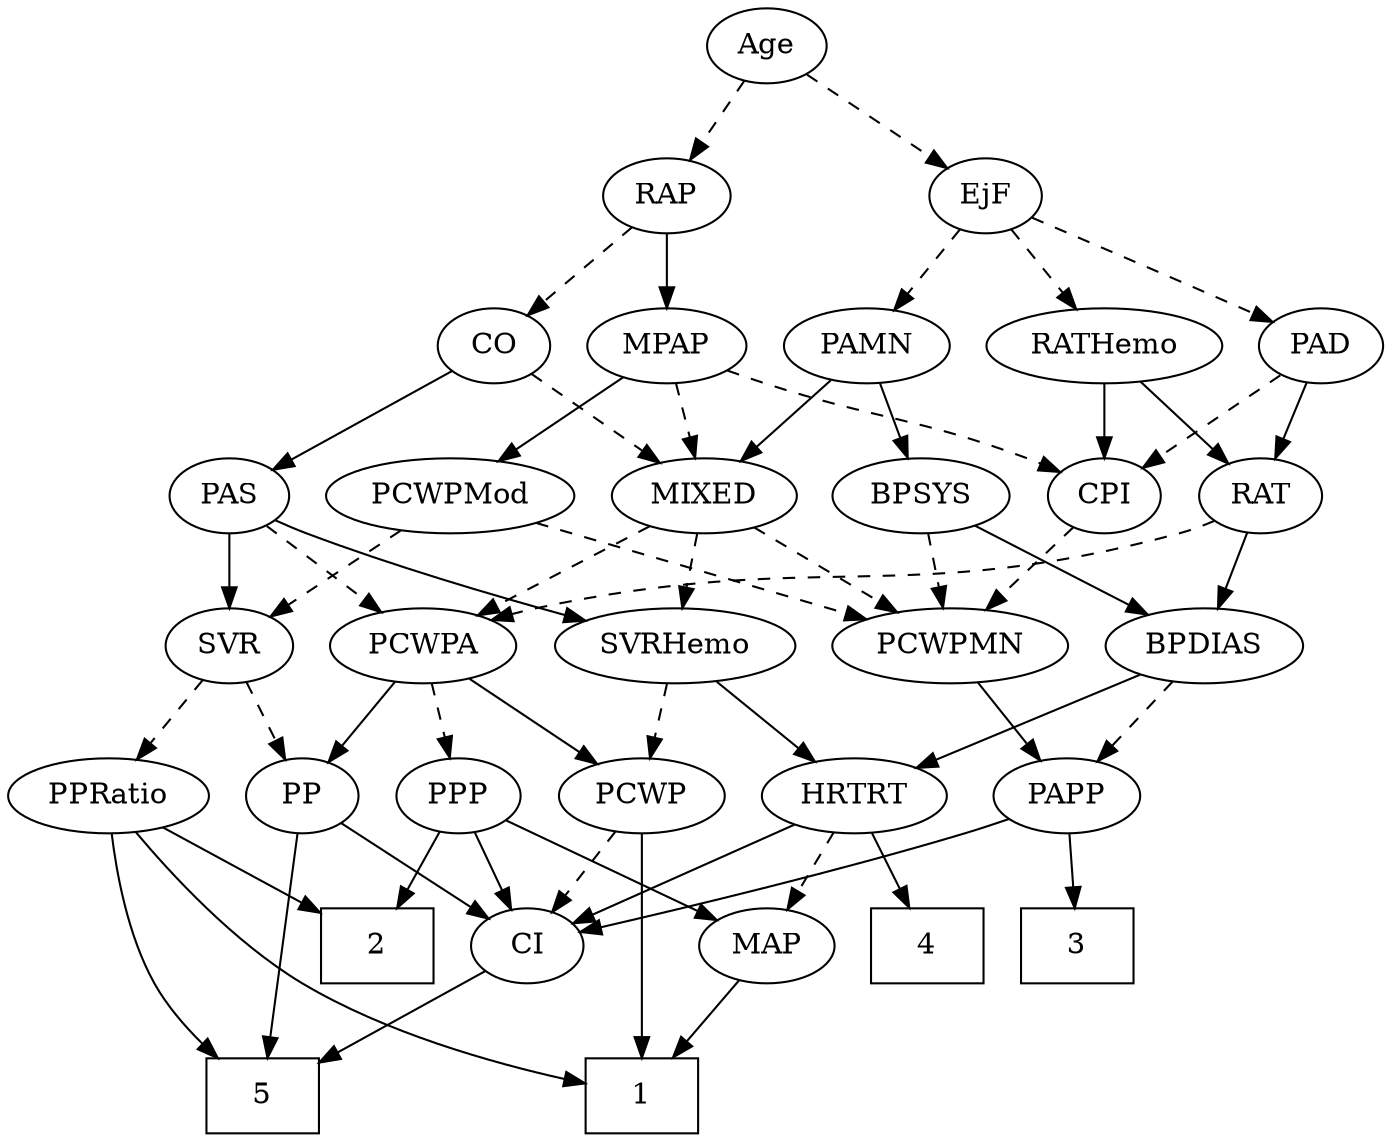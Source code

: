 strict digraph {
	graph [bb="0,0,604.24,540"];
	node [label="\N"];
	1	[height=0.5,
		pos="276.65,18",
		shape=box,
		width=0.75];
	2	[height=0.5,
		pos="149.65,90",
		shape=box,
		width=0.75];
	3	[height=0.5,
		pos="483.65,90",
		shape=box,
		width=0.75];
	4	[height=0.5,
		pos="411.65,90",
		shape=box,
		width=0.75];
	5	[height=0.5,
		pos="94.646,18",
		shape=box,
		width=0.75];
	Age	[height=0.5,
		pos="330.65,522",
		width=0.75];
	EjF	[height=0.5,
		pos="427.65,450",
		width=0.75];
	Age -> EjF	[pos="e,409.97,463.76 348.44,508.16 363.34,497.41 384.82,481.91 401.65,469.76",
		style=dashed];
	RAP	[height=0.5,
		pos="286.65,450",
		width=0.77632];
	Age -> RAP	[pos="e,296.9,467.31 320.66,505.12 315.23,496.47 308.38,485.58 302.26,475.83",
		style=dashed];
	PAD	[height=0.5,
		pos="575.65,378",
		width=0.79437];
	EjF -> PAD	[pos="e,553.13,389.65 449.17,438.82 474.09,427.03 515.37,407.51 543.96,393.99",
		style=dashed];
	PAMN	[height=0.5,
		pos="375.65,378",
		width=1.011];
	EjF -> PAMN	[pos="e,387.88,395.47 416.11,433.46 409.63,424.74 401.39,413.65 394.04,403.76",
		style=dashed];
	RATHemo	[height=0.5,
		pos="479.65,378",
		width=1.3721];
	EjF -> RATHemo	[pos="e,467.41,395.47 439.19,433.46 445.67,424.74 453.9,413.65 461.25,403.76",
		style=dashed];
	MPAP	[height=0.5,
		pos="286.65,378",
		width=0.97491];
	RAP -> MPAP	[pos="e,286.65,396.1 286.65,431.7 286.65,423.98 286.65,414.71 286.65,406.11",
		style=solid];
	CO	[height=0.5,
		pos="206.65,378",
		width=0.75];
	RAP -> CO	[pos="e,222.54,392.91 270.46,434.83 258.89,424.71 243.14,410.93 230.18,399.59",
		style=dashed];
	MIXED	[height=0.5,
		pos="300.65,306",
		width=1.1193];
	PCWPA	[height=0.5,
		pos="181.65,234",
		width=1.1555];
	MIXED -> PCWPA	[pos="e,205.52,249.04 277.14,291.17 259.16,280.6 234.17,265.9 214.26,254.19",
		style=dashed];
	PCWPMN	[height=0.5,
		pos="409.65,234",
		width=1.3902];
	MIXED -> PCWPMN	[pos="e,386.11,250.11 322.7,290.83 338.38,280.76 359.7,267.08 377.3,255.77",
		style=dashed];
	SVRHemo	[height=0.5,
		pos="291.65,234",
		width=1.3902];
	MIXED -> SVRHemo	[pos="e,293.85,252.1 298.42,287.7 297.43,279.98 296.24,270.71 295.13,262.11",
		style=dashed];
	MPAP -> MIXED	[pos="e,297.19,324.28 290.04,360.05 291.58,352.35 293.44,343.03 295.17,334.36",
		style=dashed];
	CPI	[height=0.5,
		pos="479.65,306",
		width=0.75];
	MPAP -> CPI	[pos="e,458.53,317.54 313.54,366.31 319.17,364.16 325.08,361.96 330.65,360 380.36,342.49 394.6,343.3 443.65,324 445.48,323.28 447.35,322.51 \
449.23,321.71",
		style=dashed];
	PCWPMod	[height=0.5,
		pos="190.65,306",
		width=1.4443];
	MPAP -> PCWPMod	[pos="e,212.05,322.61 267.22,362.83 253.72,352.99 235.48,339.69 220.19,328.54",
		style=solid];
	BPSYS	[height=0.5,
		pos="396.65,306",
		width=1.0471];
	BPSYS -> PCWPMN	[pos="e,406.44,252.28 399.79,288.05 401.23,280.35 402.96,271.03 404.56,262.36",
		style=dashed];
	BPDIAS	[height=0.5,
		pos="519.65,234",
		width=1.1735];
	BPSYS -> BPDIAS	[pos="e,495.04,249 420.07,291.67 438.77,281.03 465.22,265.98 486.15,254.06",
		style=solid];
	PAD -> CPI	[pos="e,497.3,319.87 557.59,363.83 542.88,353.11 521.93,337.83 505.45,325.82",
		style=dashed];
	RAT	[height=0.5,
		pos="551.65,306",
		width=0.75827];
	PAD -> RAT	[pos="e,557.4,323.79 569.84,360.05 567.1,352.06 563.76,342.33 560.7,333.4",
		style=solid];
	CO -> MIXED	[pos="e,280.77,321.8 224.33,363.83 237.88,353.74 256.84,339.62 272.48,327.98",
		style=dashed];
	PAS	[height=0.5,
		pos="93.646,306",
		width=0.75];
	CO -> PAS	[pos="e,112.91,318.93 187.48,365.13 169.38,353.91 142.02,336.97 121.51,324.26",
		style=solid];
	SVR	[height=0.5,
		pos="93.646,234",
		width=0.77632];
	PAS -> SVR	[pos="e,93.646,252.1 93.646,287.7 93.646,279.98 93.646,270.71 93.646,262.11",
		style=solid];
	PAS -> PCWPA	[pos="e,162.59,250.16 110.61,291.5 123.06,281.61 140.21,267.96 154.54,256.56",
		style=dashed];
	PAS -> SVRHemo	[pos="e,253.85,245.9 114.77,294.49 119.61,292.23 124.77,289.94 129.65,288 167.52,272.93 211.54,258.73 244.13,248.83",
		style=solid];
	PAMN -> MIXED	[pos="e,317.41,322.64 359.37,361.81 349.29,352.4 336.16,340.14 324.87,329.61",
		style=solid];
	PAMN -> BPSYS	[pos="e,391.46,324.28 380.73,360.05 383.07,352.26 385.9,342.82 388.52,334.08",
		style=solid];
	RATHemo -> CPI	[pos="e,479.65,324.1 479.65,359.7 479.65,351.98 479.65,342.71 479.65,334.11",
		style=solid];
	RATHemo -> RAT	[pos="e,536.99,321.25 496.35,360.76 506.24,351.14 518.9,338.84 529.6,328.43",
		style=solid];
	CPI -> PCWPMN	[pos="e,425.84,251.2 465.14,290.5 455.93,281.28 443.78,269.14 433.21,258.56",
		style=dashed];
	RAT -> PCWPA	[pos="e,212.39,246.32 531.14,293.96 526.19,291.68 520.82,289.51 515.65,288 393.93,252.49 356.27,280.18 232.65,252 229.22,251.22 225.7,\
250.3 222.19,249.3",
		style=dashed];
	RAT -> BPDIAS	[pos="e,527.4,251.96 544.06,288.41 540.33,280.25 535.75,270.22 531.56,261.07",
		style=solid];
	PP	[height=0.5,
		pos="124.65,162",
		width=0.75];
	SVR -> PP	[pos="e,117.35,179.47 100.99,216.41 104.66,208.13 109.18,197.92 113.28,188.66",
		style=dashed];
	PPRatio	[height=0.5,
		pos="39.646,162",
		width=1.1013];
	SVR -> PPRatio	[pos="e,52.35,179.47 81.662,217.46 74.865,208.65 66.207,197.43 58.518,187.46",
		style=dashed];
	PCWPMod -> SVR	[pos="e,111.54,247.91 169.12,289.46 154.52,278.93 135.14,264.94 119.67,253.78",
		style=dashed];
	PCWPMod -> PCWPMN	[pos="e,373.41,246.58 227.8,293.13 265.34,281.13 323.42,262.56 363.8,249.65",
		style=dashed];
	PCWPA -> PP	[pos="e,137.01,178.19 168.43,216.76 161.03,207.68 151.68,196.19 143.52,186.18",
		style=solid];
	PPP	[height=0.5,
		pos="196.65,162",
		width=0.75];
	PCWPA -> PPP	[pos="e,192.94,180.28 185.28,216.05 186.95,208.26 188.97,198.82 190.84,190.08",
		style=dashed];
	PCWP	[height=0.5,
		pos="276.65,162",
		width=0.97491];
	PCWPA -> PCWP	[pos="e,257.5,177.11 201.79,218.15 215.54,208.02 233.93,194.47 249.04,183.34",
		style=solid];
	PAPP	[height=0.5,
		pos="470.65,162",
		width=0.88464];
	PCWPMN -> PAPP	[pos="e,457.13,178.51 424.1,216.41 432,207.35 441.9,195.99 450.54,186.08",
		style=solid];
	SVRHemo -> PCWP	[pos="e,280.31,180.1 287.94,215.7 286.29,207.98 284.3,198.71 282.46,190.11",
		style=dashed];
	HRTRT	[height=0.5,
		pos="369.65,162",
		width=1.1013];
	SVRHemo -> HRTRT	[pos="e,352.55,178.34 309.35,217.12 319.86,207.68 333.36,195.56 344.92,185.19",
		style=solid];
	BPDIAS -> PAPP	[pos="e,481.84,178.99 508.03,216.41 501.97,207.74 494.43,196.97 487.71,187.38",
		style=dashed];
	BPDIAS -> HRTRT	[pos="e,396.23,175.4 492.13,220.16 467.8,208.81 432.15,192.17 405.57,179.76",
		style=solid];
	MAP	[height=0.5,
		pos="335.65,90",
		width=0.84854];
	MAP -> 1	[pos="e,291.36,36.461 322.55,73.465 315.34,64.906 306.2,54.069 297.99,44.32",
		style=solid];
	PP -> 5	[pos="e,98.295,36.268 121.09,144.15 115.97,119.94 106.49,75.054 100.38,46.133",
		style=solid];
	CI	[height=0.5,
		pos="221.65,90",
		width=0.75];
	PP -> CI	[pos="e,203.97,103.76 142.44,148.16 157.34,137.41 178.82,121.91 195.65,109.76",
		style=solid];
	PPP -> 2	[pos="e,161.26,108.29 185.98,145.12 180.34,136.72 173.28,126.2 166.88,116.67",
		style=solid];
	PPP -> MAP	[pos="e,312.84,102.48 217.46,150.52 240.25,139.04 277.1,120.48 303.6,107.14",
		style=solid];
	PPP -> CI	[pos="e,215.59,107.96 202.57,144.41 205.42,136.42 208.92,126.64 212.13,117.64",
		style=solid];
	PPRatio -> 1	[pos="e,249.5,23.044 49.297,144.46 61.742,124.51 85.204,91.282 113.65,72 152.15,45.896 204.41,31.91 239.27,24.975",
		style=solid];
	PPRatio -> 2	[pos="e,122.63,108.19 61.642,147 76.592,137.49 96.703,124.69 113.93,113.73",
		style=solid];
	PPRatio -> 5	[pos="e,71.099,36.176 36.662,143.81 34.238,125.28 32.661,95.306 42.646,72 47.319,61.094 55.353,51.18 63.728,42.953",
		style=solid];
	PCWP -> 1	[pos="e,276.65,36.189 276.65,143.87 276.65,119.67 276.65,75.211 276.65,46.393",
		style=solid];
	PCWP -> CI	[pos="e,233.7,106.34 264.17,145.12 257.03,136.04 247.96,124.49 240.03,114.39",
		style=dashed];
	CI -> 5	[pos="e,121.77,33.948 201.52,77.908 182.51,67.426 153.54,51.463 130.56,38.797",
		style=solid];
	PAPP -> 3	[pos="e,480.44,108.28 473.79,144.05 475.23,136.35 476.96,127.03 478.56,118.36",
		style=solid];
	PAPP -> CI	[pos="e,246.64,97.271 444.01,151.99 435.9,149.33 426.93,146.47 418.65,144 362.25,127.21 296.07,109.89 256.57,99.797",
		style=solid];
	HRTRT -> 4	[pos="e,401.18,108.45 379.6,144.41 384.48,136.28 390.46,126.31 395.94,117.18",
		style=solid];
	HRTRT -> MAP	[pos="e,343.8,107.79 361.42,144.05 357.45,135.89 352.6,125.91 348.19,116.82",
		style=dashed];
	HRTRT -> CI	[pos="e,243.08,101.14 343.19,148.49 317.71,136.44 279.21,118.22 252.39,105.54",
		style=solid];
}

